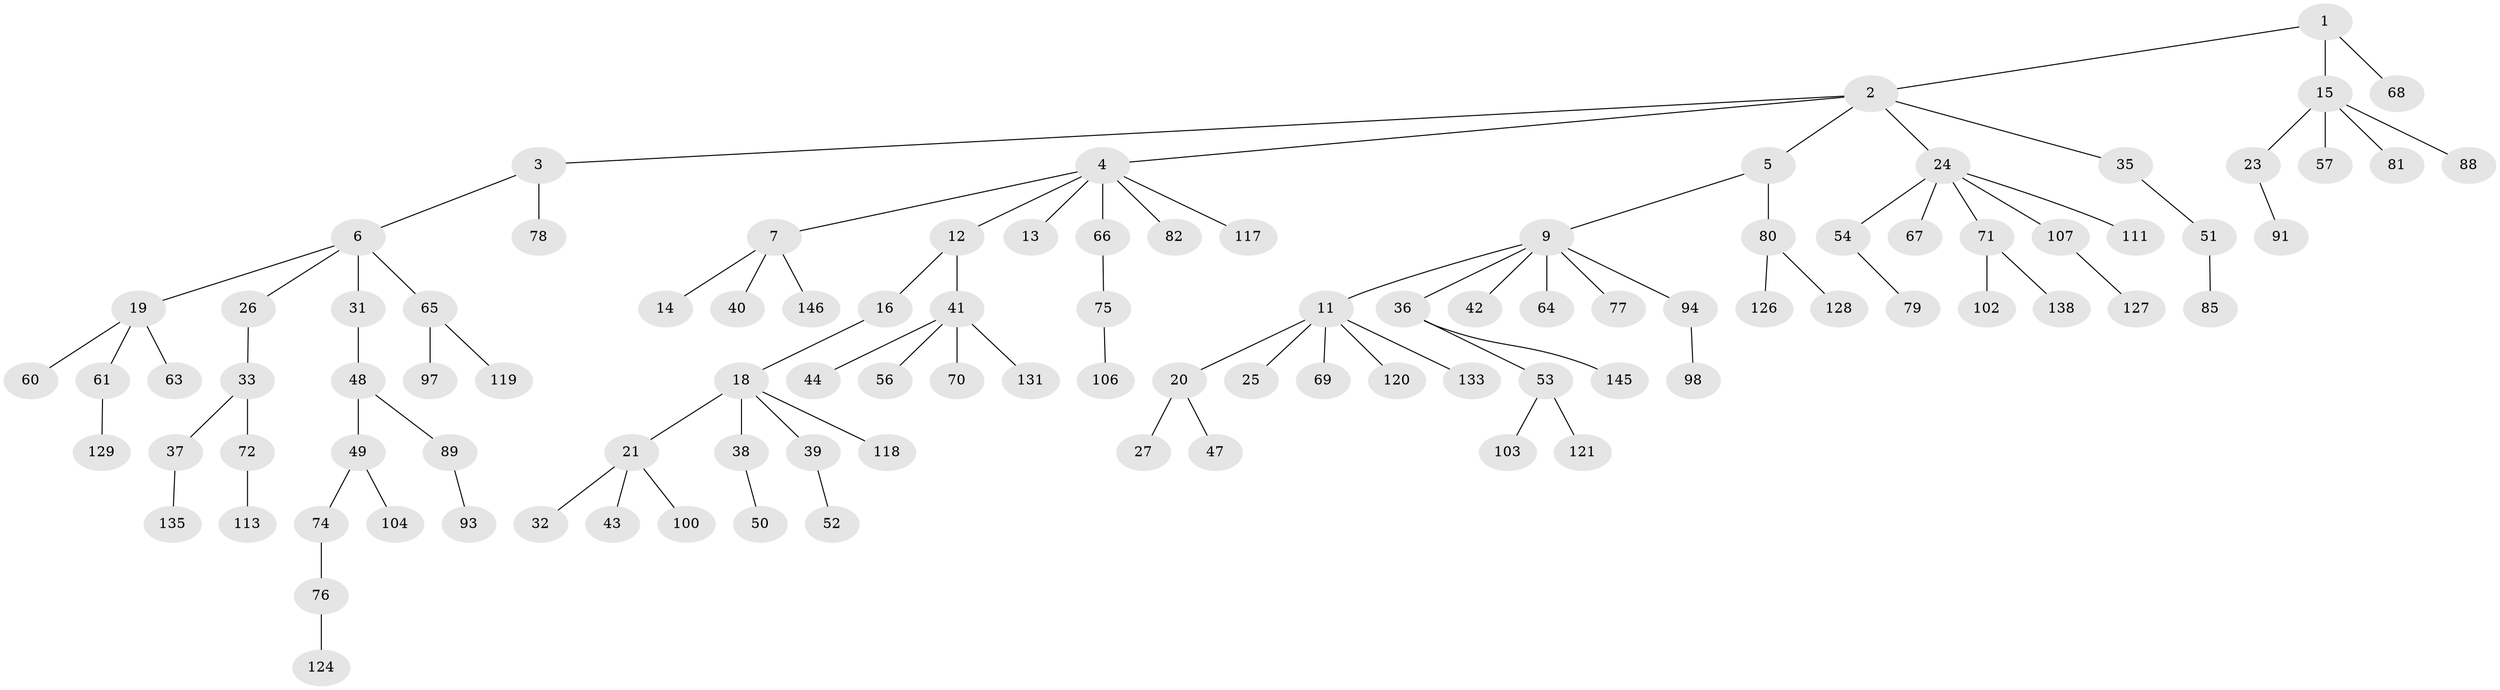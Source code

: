 // original degree distribution, {4: 0.0410958904109589, 6: 0.03424657534246575, 3: 0.1506849315068493, 7: 0.00684931506849315, 2: 0.2945205479452055, 1: 0.4589041095890411, 5: 0.0136986301369863}
// Generated by graph-tools (version 1.1) at 2025/11/02/27/25 16:11:25]
// undirected, 99 vertices, 98 edges
graph export_dot {
graph [start="1"]
  node [color=gray90,style=filled];
  1 [super="+62"];
  2 [super="+10"];
  3 [super="+92"];
  4 [super="+8"];
  5;
  6 [super="+34"];
  7 [super="+136"];
  9 [super="+29"];
  11 [super="+17"];
  12;
  13;
  14;
  15 [super="+55"];
  16;
  18 [super="+22"];
  19 [super="+30"];
  20;
  21 [super="+28"];
  23 [super="+59"];
  24 [super="+45"];
  25 [super="+112"];
  26;
  27 [super="+96"];
  31 [super="+137"];
  32 [super="+90"];
  33;
  35;
  36 [super="+99"];
  37 [super="+58"];
  38;
  39 [super="+46"];
  40;
  41 [super="+122"];
  42;
  43;
  44;
  47;
  48;
  49 [super="+73"];
  50;
  51;
  52 [super="+125"];
  53 [super="+109"];
  54;
  56 [super="+123"];
  57;
  60 [super="+114"];
  61 [super="+84"];
  63 [super="+115"];
  64;
  65 [super="+95"];
  66 [super="+144"];
  67;
  68;
  69;
  70;
  71 [super="+101"];
  72;
  74 [super="+87"];
  75 [super="+83"];
  76;
  77;
  78;
  79 [super="+108"];
  80 [super="+86"];
  81;
  82;
  85;
  88 [super="+141"];
  89 [super="+139"];
  91 [super="+105"];
  93;
  94;
  97;
  98;
  100 [super="+142"];
  102 [super="+134"];
  103;
  104 [super="+110"];
  106;
  107 [super="+116"];
  111;
  113;
  117;
  118;
  119;
  120;
  121;
  124 [super="+140"];
  126;
  127 [super="+130"];
  128;
  129;
  131 [super="+132"];
  133;
  135;
  138 [super="+143"];
  145;
  146;
  1 -- 2;
  1 -- 15;
  1 -- 68;
  2 -- 3;
  2 -- 4;
  2 -- 5;
  2 -- 24;
  2 -- 35;
  3 -- 6;
  3 -- 78;
  4 -- 7;
  4 -- 12;
  4 -- 13;
  4 -- 117;
  4 -- 66;
  4 -- 82;
  5 -- 9;
  5 -- 80;
  6 -- 19;
  6 -- 26;
  6 -- 31;
  6 -- 65;
  7 -- 14;
  7 -- 40;
  7 -- 146;
  9 -- 11;
  9 -- 36;
  9 -- 42;
  9 -- 64;
  9 -- 77;
  9 -- 94;
  11 -- 20;
  11 -- 69;
  11 -- 133;
  11 -- 120;
  11 -- 25;
  12 -- 16;
  12 -- 41;
  15 -- 23;
  15 -- 57;
  15 -- 88;
  15 -- 81;
  16 -- 18;
  18 -- 21;
  18 -- 38;
  18 -- 118;
  18 -- 39;
  19 -- 61;
  19 -- 60;
  19 -- 63;
  20 -- 27;
  20 -- 47;
  21 -- 100;
  21 -- 32;
  21 -- 43;
  23 -- 91;
  24 -- 71;
  24 -- 67;
  24 -- 54;
  24 -- 107;
  24 -- 111;
  26 -- 33;
  31 -- 48;
  33 -- 37;
  33 -- 72;
  35 -- 51;
  36 -- 53;
  36 -- 145;
  37 -- 135;
  38 -- 50;
  39 -- 52;
  41 -- 44;
  41 -- 56;
  41 -- 70;
  41 -- 131;
  48 -- 49;
  48 -- 89;
  49 -- 104;
  49 -- 74;
  51 -- 85;
  53 -- 103;
  53 -- 121;
  54 -- 79;
  61 -- 129;
  65 -- 97;
  65 -- 119;
  66 -- 75;
  71 -- 102;
  71 -- 138;
  72 -- 113;
  74 -- 76;
  75 -- 106;
  76 -- 124;
  80 -- 126;
  80 -- 128;
  89 -- 93;
  94 -- 98;
  107 -- 127;
}
